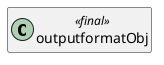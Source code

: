 @startuml
set namespaceSeparator \\
hide members
hide << alias >> circle

class outputformatObj << final >>
@enduml
